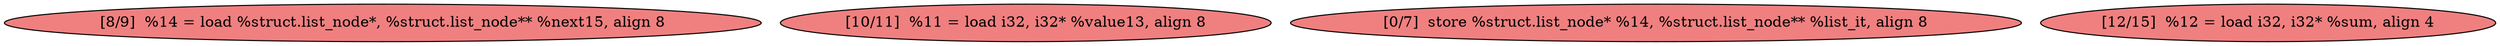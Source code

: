 
digraph G {


node132 [fillcolor=lightcoral,label="[8/9]  %14 = load %struct.list_node*, %struct.list_node** %next15, align 8",shape=ellipse,style=filled ]
node129 [fillcolor=lightcoral,label="[10/11]  %11 = load i32, i32* %value13, align 8",shape=ellipse,style=filled ]
node131 [fillcolor=lightcoral,label="[0/7]  store %struct.list_node* %14, %struct.list_node** %list_it, align 8",shape=ellipse,style=filled ]
node130 [fillcolor=lightcoral,label="[12/15]  %12 = load i32, i32* %sum, align 4",shape=ellipse,style=filled ]



}
